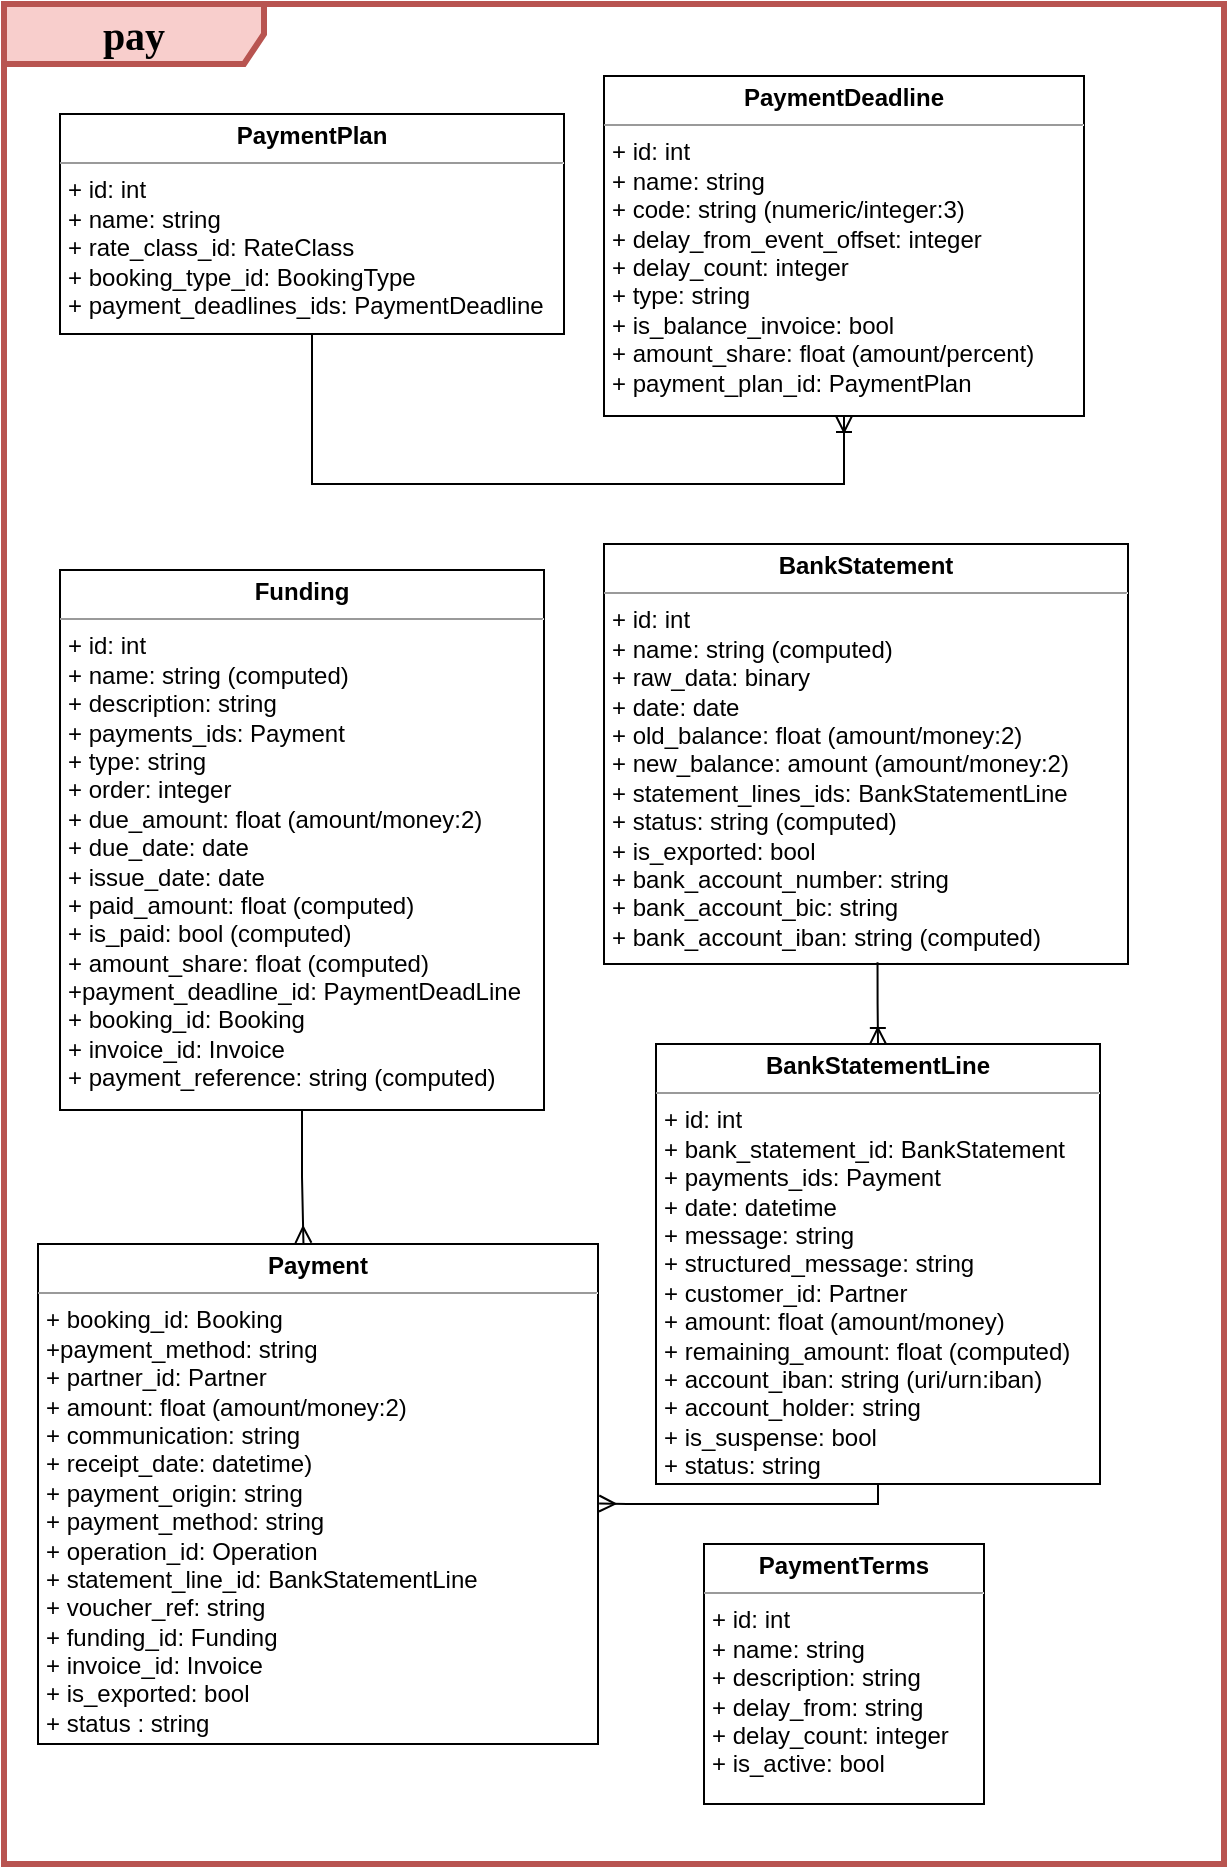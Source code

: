 <mxfile version="21.4.0" type="device">
  <diagram name="Page-1" id="ghp0YE_zzMbrd3fi-b78">
    <mxGraphModel dx="-796" dy="-1905" grid="1" gridSize="10" guides="1" tooltips="1" connect="1" arrows="1" fold="1" page="1" pageScale="1" pageWidth="827" pageHeight="1169" math="0" shadow="0">
      <root>
        <mxCell id="0" />
        <mxCell id="1" parent="0" />
        <mxCell id="iKc0290O2d6dXVYGJ7xT-1" value="&lt;font style=&quot;font-size: 20px;&quot;&gt;&lt;b&gt;pay&lt;/b&gt;&lt;/font&gt;" style="shape=umlFrame;whiteSpace=wrap;html=1;rounded=0;shadow=0;comic=0;labelBackgroundColor=none;strokeWidth=3;fontFamily=Verdana;fontSize=10;align=center;width=130;height=30;fillColor=#f8cecc;strokeColor=#b85450;" parent="1" vertex="1">
          <mxGeometry x="1730" y="2370" width="610" height="930" as="geometry" />
        </mxCell>
        <mxCell id="iKc0290O2d6dXVYGJ7xT-2" value="&lt;p style=&quot;margin: 0px ; margin-top: 4px ; text-align: center&quot;&gt;&lt;b&gt;Payment&lt;/b&gt;&lt;/p&gt;&lt;hr size=&quot;1&quot;&gt;&lt;p style=&quot;margin: 0px ; margin-left: 4px&quot;&gt;&lt;span style=&quot;background-color: initial;&quot;&gt;+ booking_id: Booking&lt;/span&gt;&lt;br&gt;&lt;/p&gt;&lt;p style=&quot;margin: 0px 0px 0px 4px;&quot;&gt;+&lt;span style=&quot;background-color: initial;&quot;&gt;payment_method: string&lt;/span&gt;&lt;/p&gt;&lt;p style=&quot;margin: 0px 0px 0px 4px;&quot;&gt;+ partner_id: Partner&lt;/p&gt;&lt;p style=&quot;margin: 0px 0px 0px 4px;&quot;&gt;+ amount: float (amount/money:2)&lt;/p&gt;&lt;p style=&quot;margin: 0px 0px 0px 4px;&quot;&gt;+ communication: string&lt;/p&gt;&lt;p style=&quot;margin: 0px 0px 0px 4px;&quot;&gt;+ receipt_date: datetime)&lt;/p&gt;&lt;p style=&quot;margin: 0px 0px 0px 4px;&quot;&gt;+ payment_origin: string&lt;/p&gt;&lt;p style=&quot;margin: 0px 0px 0px 4px;&quot;&gt;+ payment_method: string&lt;/p&gt;&lt;p style=&quot;margin: 0px 0px 0px 4px;&quot;&gt;+ operation_id: Operation&lt;/p&gt;&lt;p style=&quot;margin: 0px 0px 0px 4px;&quot;&gt;+ statement_line_id: BankStatementLine&lt;/p&gt;&lt;p style=&quot;margin: 0px 0px 0px 4px;&quot;&gt;+ voucher_ref: string&lt;/p&gt;&lt;p style=&quot;margin: 0px 0px 0px 4px;&quot;&gt;+ funding_id: Funding&lt;/p&gt;&lt;p style=&quot;margin: 0px 0px 0px 4px;&quot;&gt;+ invoice_id: Invoice&lt;/p&gt;&lt;p style=&quot;margin: 0px 0px 0px 4px;&quot;&gt;+ is_exported: bool&lt;/p&gt;&lt;p style=&quot;margin: 0px 0px 0px 4px;&quot;&gt;+&amp;nbsp;status : string&lt;/p&gt;" style="verticalAlign=top;align=left;overflow=fill;fontSize=12;fontFamily=Helvetica;html=1;rounded=0;shadow=0;comic=0;labelBackgroundColor=none;strokeWidth=1" parent="1" vertex="1">
          <mxGeometry x="1747" y="2990" width="280" height="250" as="geometry" />
        </mxCell>
        <mxCell id="iKc0290O2d6dXVYGJ7xT-3" value="&lt;p style=&quot;margin: 0px ; margin-top: 4px ; text-align: center&quot;&gt;&lt;b&gt;BankStatement&lt;/b&gt;&lt;/p&gt;&lt;hr size=&quot;1&quot;&gt;&lt;p style=&quot;margin: 0px ; margin-left: 4px&quot;&gt;+ id: int&lt;/p&gt;&lt;p style=&quot;margin: 0px ; margin-left: 4px&quot;&gt;+ name: string (computed)&lt;/p&gt;&lt;p style=&quot;margin: 0px ; margin-left: 4px&quot;&gt;+ raw_data: binary&lt;/p&gt;&lt;p style=&quot;margin: 0px ; margin-left: 4px&quot;&gt;+ date: date&lt;/p&gt;&lt;p style=&quot;margin: 0px ; margin-left: 4px&quot;&gt;+ old_balance: float (amount/money:2)&lt;/p&gt;&lt;p style=&quot;margin: 0px ; margin-left: 4px&quot;&gt;+ new_balance: amount (amount/money:2)&lt;/p&gt;&lt;p style=&quot;margin: 0px ; margin-left: 4px&quot;&gt;+ statement_lines_ids: BankStatementLine&lt;/p&gt;&lt;p style=&quot;margin: 0px ; margin-left: 4px&quot;&gt;+ status: string (computed)&lt;/p&gt;&lt;p style=&quot;margin: 0px ; margin-left: 4px&quot;&gt;+ is_exported: bool&lt;/p&gt;&lt;p style=&quot;margin: 0px ; margin-left: 4px&quot;&gt;+ bank_account_number: string&lt;/p&gt;&lt;p style=&quot;margin: 0px ; margin-left: 4px&quot;&gt;+ bank_account_bic: string&lt;/p&gt;&lt;p style=&quot;margin: 0px ; margin-left: 4px&quot;&gt;+ bank_account_iban: string (computed)&lt;/p&gt;&lt;p style=&quot;margin: 0px ; margin-left: 4px&quot;&gt;&lt;br&gt;&lt;/p&gt;&lt;p style=&quot;margin: 0px ; margin-left: 4px&quot;&gt;&lt;br&gt;&lt;/p&gt;&lt;p style=&quot;margin: 0px 0px 0px 4px;&quot;&gt;&lt;br&gt;&lt;/p&gt;&lt;p style=&quot;margin: 0px 0px 0px 4px;&quot;&gt;&lt;br&gt;&lt;/p&gt;&lt;p style=&quot;margin: 0px 0px 0px 4px;&quot;&gt;&lt;br&gt;&lt;/p&gt;&lt;p style=&quot;margin: 0px 0px 0px 4px;&quot;&gt;&lt;br&gt;&lt;/p&gt;&lt;p style=&quot;margin: 0px 0px 0px 4px;&quot;&gt;&lt;br&gt;&lt;/p&gt;" style="verticalAlign=top;align=left;overflow=fill;fontSize=12;fontFamily=Helvetica;html=1;rounded=0;shadow=0;comic=0;labelBackgroundColor=none;strokeWidth=1" parent="1" vertex="1">
          <mxGeometry x="2030" y="2640" width="262" height="210" as="geometry" />
        </mxCell>
        <mxCell id="iKc0290O2d6dXVYGJ7xT-4" style="edgeStyle=orthogonalEdgeStyle;rounded=0;orthogonalLoop=1;jettySize=auto;html=1;startArrow=none;startFill=0;endArrow=ERoneToMany;endFill=0;exitX=0.522;exitY=0.996;exitDx=0;exitDy=0;exitPerimeter=0;" parent="1" source="iKc0290O2d6dXVYGJ7xT-3" target="iKc0290O2d6dXVYGJ7xT-5" edge="1">
          <mxGeometry relative="1" as="geometry" />
        </mxCell>
        <mxCell id="iKc0290O2d6dXVYGJ7xT-5" value="&lt;p style=&quot;margin: 0px ; margin-top: 4px ; text-align: center&quot;&gt;&lt;b&gt;BankStatementLine&lt;/b&gt;&lt;/p&gt;&lt;hr size=&quot;1&quot;&gt;&lt;p style=&quot;margin: 0px ; margin-left: 4px&quot;&gt;+ id: int&lt;/p&gt;&lt;p style=&quot;margin: 0px ; margin-left: 4px&quot;&gt;+ bank_statement_id: BankStatement&lt;/p&gt;&lt;p style=&quot;margin: 0px ; margin-left: 4px&quot;&gt;+ payments_ids: Payment&lt;/p&gt;&lt;p style=&quot;margin: 0px ; margin-left: 4px&quot;&gt;+ date: datetime&lt;/p&gt;&lt;p style=&quot;margin: 0px ; margin-left: 4px&quot;&gt;+ message: string&lt;/p&gt;&lt;p style=&quot;margin: 0px ; margin-left: 4px&quot;&gt;+ structured_message: string&lt;/p&gt;&lt;p style=&quot;margin: 0px ; margin-left: 4px&quot;&gt;+ customer_id: Partner&lt;/p&gt;&lt;p style=&quot;margin: 0px ; margin-left: 4px&quot;&gt;+ amount: float (amount/money)&lt;/p&gt;&lt;p style=&quot;margin: 0px ; margin-left: 4px&quot;&gt;+ remaining_amount: float (computed)&lt;/p&gt;&lt;p style=&quot;margin: 0px ; margin-left: 4px&quot;&gt;+ account_iban: string (uri/urn:iban)&lt;/p&gt;&lt;p style=&quot;margin: 0px ; margin-left: 4px&quot;&gt;+ account_holder: string&lt;/p&gt;&lt;p style=&quot;margin: 0px ; margin-left: 4px&quot;&gt;+ is_suspense: bool&lt;/p&gt;&lt;p style=&quot;margin: 0px ; margin-left: 4px&quot;&gt;+ status: string&lt;/p&gt;&lt;p style=&quot;margin: 0px ; margin-left: 4px&quot;&gt;&lt;br&gt;&lt;/p&gt;&lt;p style=&quot;margin: 0px ; margin-left: 4px&quot;&gt;&lt;br&gt;&lt;/p&gt;&lt;p style=&quot;margin: 0px ; margin-left: 4px&quot;&gt;&lt;br&gt;&lt;/p&gt;&lt;p style=&quot;margin: 0px 0px 0px 4px;&quot;&gt;&lt;br&gt;&lt;/p&gt;&lt;p style=&quot;margin: 0px 0px 0px 4px;&quot;&gt;&lt;br&gt;&lt;/p&gt;&lt;p style=&quot;margin: 0px 0px 0px 4px;&quot;&gt;&lt;br&gt;&lt;/p&gt;&lt;p style=&quot;margin: 0px 0px 0px 4px;&quot;&gt;&lt;br&gt;&lt;/p&gt;&lt;p style=&quot;margin: 0px 0px 0px 4px;&quot;&gt;&lt;br&gt;&lt;/p&gt;" style="verticalAlign=top;align=left;overflow=fill;fontSize=12;fontFamily=Helvetica;html=1;rounded=0;shadow=0;comic=0;labelBackgroundColor=none;strokeWidth=1" parent="1" vertex="1">
          <mxGeometry x="2056" y="2890" width="222" height="220" as="geometry" />
        </mxCell>
        <mxCell id="iKc0290O2d6dXVYGJ7xT-6" value="&lt;p style=&quot;margin: 0px ; margin-top: 4px ; text-align: center&quot;&gt;&lt;b&gt;PaymentDeadline&lt;/b&gt;&lt;/p&gt;&lt;hr size=&quot;1&quot;&gt;&lt;p style=&quot;margin: 0px ; margin-left: 4px&quot;&gt;+ id: int&lt;/p&gt;&lt;p style=&quot;margin: 0px ; margin-left: 4px&quot;&gt;+ name: string&lt;/p&gt;&lt;p style=&quot;margin: 0px ; margin-left: 4px&quot;&gt;+ code: string (numeric/integer:3)&lt;/p&gt;&lt;p style=&quot;margin: 0px ; margin-left: 4px&quot;&gt;+ delay_from_event_offset: integer&lt;/p&gt;&lt;p style=&quot;margin: 0px ; margin-left: 4px&quot;&gt;+ delay_count: integer&lt;/p&gt;&lt;p style=&quot;margin: 0px ; margin-left: 4px&quot;&gt;+ type: string&lt;/p&gt;&lt;p style=&quot;margin: 0px ; margin-left: 4px&quot;&gt;+ is_balance_invoice: bool&lt;/p&gt;&lt;p style=&quot;margin: 0px ; margin-left: 4px&quot;&gt;+ amount_share: float (amount/percent)&lt;/p&gt;&lt;p style=&quot;margin: 0px ; margin-left: 4px&quot;&gt;+ payment_plan_id: PaymentPlan&lt;/p&gt;&lt;p style=&quot;margin: 0px ; margin-left: 4px&quot;&gt;&lt;br&gt;&lt;/p&gt;&lt;p style=&quot;margin: 0px 0px 0px 4px;&quot;&gt;&lt;br&gt;&lt;/p&gt;&lt;p style=&quot;margin: 0px 0px 0px 4px;&quot;&gt;&lt;br&gt;&lt;/p&gt;&lt;p style=&quot;margin: 0px 0px 0px 4px;&quot;&gt;&lt;br&gt;&lt;/p&gt;&lt;p style=&quot;margin: 0px 0px 0px 4px;&quot;&gt;&lt;br&gt;&lt;/p&gt;&lt;p style=&quot;margin: 0px 0px 0px 4px;&quot;&gt;&lt;br&gt;&lt;/p&gt;" style="verticalAlign=top;align=left;overflow=fill;fontSize=12;fontFamily=Helvetica;html=1;rounded=0;shadow=0;comic=0;labelBackgroundColor=none;strokeWidth=1" parent="1" vertex="1">
          <mxGeometry x="2030" y="2406" width="240" height="170" as="geometry" />
        </mxCell>
        <mxCell id="iKc0290O2d6dXVYGJ7xT-7" value="&lt;p style=&quot;margin: 0px ; margin-top: 4px ; text-align: center&quot;&gt;&lt;b&gt;PaymentPlan&lt;/b&gt;&lt;/p&gt;&lt;hr size=&quot;1&quot;&gt;&lt;p style=&quot;margin: 0px ; margin-left: 4px&quot;&gt;+ id: int&lt;/p&gt;&lt;p style=&quot;margin: 0px ; margin-left: 4px&quot;&gt;+ name: string&lt;/p&gt;&lt;p style=&quot;margin: 0px ; margin-left: 4px&quot;&gt;+ rate_class_id: RateClass&lt;/p&gt;&lt;p style=&quot;margin: 0px ; margin-left: 4px&quot;&gt;+ booking_type_id: BookingType&lt;/p&gt;&lt;p style=&quot;margin: 0px ; margin-left: 4px&quot;&gt;+ payment_deadlines_ids: PaymentDeadline&lt;/p&gt;&lt;p style=&quot;margin: 0px ; margin-left: 4px&quot;&gt;&lt;br&gt;&lt;/p&gt;&lt;p style=&quot;margin: 0px ; margin-left: 4px&quot;&gt;&lt;br&gt;&lt;/p&gt;&lt;p style=&quot;margin: 0px 0px 0px 4px;&quot;&gt;&lt;br&gt;&lt;/p&gt;&lt;p style=&quot;margin: 0px 0px 0px 4px;&quot;&gt;&lt;br&gt;&lt;/p&gt;&lt;p style=&quot;margin: 0px 0px 0px 4px;&quot;&gt;&lt;br&gt;&lt;/p&gt;&lt;p style=&quot;margin: 0px 0px 0px 4px;&quot;&gt;&lt;br&gt;&lt;/p&gt;&lt;p style=&quot;margin: 0px 0px 0px 4px;&quot;&gt;&lt;br&gt;&lt;/p&gt;" style="verticalAlign=top;align=left;overflow=fill;fontSize=12;fontFamily=Helvetica;html=1;rounded=0;shadow=0;comic=0;labelBackgroundColor=none;strokeWidth=1" parent="1" vertex="1">
          <mxGeometry x="1758" y="2425" width="252" height="110" as="geometry" />
        </mxCell>
        <mxCell id="iKc0290O2d6dXVYGJ7xT-8" value="&lt;p style=&quot;margin: 0px ; margin-top: 4px ; text-align: center&quot;&gt;&lt;b&gt;PaymentTerms&lt;/b&gt;&lt;/p&gt;&lt;hr size=&quot;1&quot;&gt;&lt;p style=&quot;margin: 0px ; margin-left: 4px&quot;&gt;+ id: int&lt;/p&gt;&lt;p style=&quot;margin: 0px ; margin-left: 4px&quot;&gt;+ name: string&lt;/p&gt;&lt;p style=&quot;margin: 0px ; margin-left: 4px&quot;&gt;+ description: string&lt;/p&gt;&lt;p style=&quot;margin: 0px ; margin-left: 4px&quot;&gt;+ delay_from: string&lt;/p&gt;&lt;p style=&quot;margin: 0px ; margin-left: 4px&quot;&gt;+ delay_count: integer&lt;/p&gt;&lt;p style=&quot;margin: 0px ; margin-left: 4px&quot;&gt;+ is_active: bool&lt;/p&gt;&lt;p style=&quot;margin: 0px ; margin-left: 4px&quot;&gt;&lt;br&gt;&lt;/p&gt;&lt;p style=&quot;margin: 0px ; margin-left: 4px&quot;&gt;&lt;br&gt;&lt;/p&gt;&lt;p style=&quot;margin: 0px 0px 0px 4px;&quot;&gt;&lt;br&gt;&lt;/p&gt;&lt;p style=&quot;margin: 0px 0px 0px 4px;&quot;&gt;&lt;br&gt;&lt;/p&gt;&lt;p style=&quot;margin: 0px 0px 0px 4px;&quot;&gt;&lt;br&gt;&lt;/p&gt;&lt;p style=&quot;margin: 0px 0px 0px 4px;&quot;&gt;&lt;br&gt;&lt;/p&gt;&lt;p style=&quot;margin: 0px 0px 0px 4px;&quot;&gt;&lt;br&gt;&lt;/p&gt;" style="verticalAlign=top;align=left;overflow=fill;fontSize=12;fontFamily=Helvetica;html=1;rounded=0;shadow=0;comic=0;labelBackgroundColor=none;strokeWidth=1" parent="1" vertex="1">
          <mxGeometry x="2080" y="3140" width="140" height="130" as="geometry" />
        </mxCell>
        <mxCell id="iKc0290O2d6dXVYGJ7xT-9" value="&lt;p style=&quot;margin: 0px ; margin-top: 4px ; text-align: center&quot;&gt;&lt;b&gt;Funding&lt;/b&gt;&lt;/p&gt;&lt;hr size=&quot;1&quot;&gt;&lt;p style=&quot;margin: 0px ; margin-left: 4px&quot;&gt;+ id: int&lt;/p&gt;&lt;p style=&quot;margin: 0px 0px 0px 4px;&quot;&gt;+ name: string (computed)&lt;/p&gt;&lt;p style=&quot;margin: 0px 0px 0px 4px;&quot;&gt;+ description: string&lt;br&gt;&lt;/p&gt;&lt;p style=&quot;border-color: var(--border-color); margin: 0px 0px 0px 4px;&quot;&gt;+ payments_ids: Payment&lt;/p&gt;&lt;p style=&quot;border-color: var(--border-color); margin: 0px 0px 0px 4px;&quot;&gt;+ type: string&lt;br&gt;&lt;/p&gt;&lt;p style=&quot;border-color: var(--border-color); margin: 0px 0px 0px 4px;&quot;&gt;+ order: integer&lt;br&gt;&lt;/p&gt;&lt;p style=&quot;border-color: var(--border-color); margin: 0px 0px 0px 4px;&quot;&gt;&lt;span style=&quot;background-color: initial;&quot;&gt;+ due_amount: float (amount/money:2)&lt;/span&gt;&lt;br&gt;&lt;/p&gt;&lt;p style=&quot;border-color: var(--border-color); margin: 0px 0px 0px 4px;&quot;&gt;+ due_date: date&lt;/p&gt;&lt;p style=&quot;border-color: var(--border-color); margin: 0px 0px 0px 4px;&quot;&gt;+ issue_date: date&lt;/p&gt;&lt;p style=&quot;border-color: var(--border-color); margin: 0px 0px 0px 4px;&quot;&gt;+ paid_amount: float (computed)&lt;br&gt;&lt;/p&gt;&lt;p style=&quot;margin: 0px 0px 0px 4px;&quot;&gt;+ is_paid: bool (computed)&lt;br&gt;&lt;/p&gt;&lt;p style=&quot;margin: 0px 0px 0px 4px;&quot;&gt;&lt;span style=&quot;background-color: initial;&quot;&gt;+ amount_share: float (computed)&lt;/span&gt;&lt;br&gt;&lt;/p&gt;&lt;p style=&quot;margin: 0px 0px 0px 4px;&quot;&gt;+payment_deadline_id: PaymentDeadLine&lt;br&gt;&lt;/p&gt;&lt;p style=&quot;margin: 0px 0px 0px 4px;&quot;&gt;+ booking_id: Booking&lt;/p&gt;&lt;p style=&quot;margin: 0px 0px 0px 4px;&quot;&gt;&lt;span style=&quot;background-color: initial;&quot;&gt;+ invoice_id: Invoice&lt;/span&gt;&lt;br&gt;&lt;/p&gt;&lt;p style=&quot;margin: 0px 0px 0px 4px;&quot;&gt;+ payment_reference: string (computed)&lt;/p&gt;&lt;p style=&quot;margin: 0px 0px 0px 4px;&quot;&gt;&lt;br&gt;&lt;/p&gt;&lt;p style=&quot;margin: 0px 0px 0px 4px;&quot;&gt;&lt;br&gt;&lt;/p&gt;" style="verticalAlign=top;align=left;overflow=fill;fontSize=12;fontFamily=Helvetica;html=1;rounded=0;shadow=0;comic=0;labelBackgroundColor=none;strokeWidth=1" parent="1" vertex="1">
          <mxGeometry x="1758" y="2653" width="242" height="270" as="geometry" />
        </mxCell>
        <mxCell id="iKc0290O2d6dXVYGJ7xT-10" value="" style="edgeStyle=orthogonalEdgeStyle;fontSize=12;html=1;endArrow=ERmany;rounded=0;entryX=1.002;entryY=0.519;entryDx=0;entryDy=0;exitX=0.5;exitY=1;exitDx=0;exitDy=0;entryPerimeter=0;" parent="1" source="iKc0290O2d6dXVYGJ7xT-5" target="iKc0290O2d6dXVYGJ7xT-2" edge="1">
          <mxGeometry width="100" height="100" relative="1" as="geometry">
            <mxPoint x="2270" y="3171" as="sourcePoint" />
            <mxPoint x="2370" y="3071" as="targetPoint" />
          </mxGeometry>
        </mxCell>
        <mxCell id="iKc0290O2d6dXVYGJ7xT-11" value="" style="edgeStyle=orthogonalEdgeStyle;fontSize=12;html=1;endArrow=ERmany;rounded=0;entryX=0.474;entryY=-0.002;entryDx=0;entryDy=0;exitX=0.5;exitY=1;exitDx=0;exitDy=0;entryPerimeter=0;" parent="1" source="iKc0290O2d6dXVYGJ7xT-9" target="iKc0290O2d6dXVYGJ7xT-2" edge="1">
          <mxGeometry width="100" height="100" relative="1" as="geometry">
            <mxPoint x="2148" y="3120" as="sourcePoint" />
            <mxPoint x="2038" y="3268" as="targetPoint" />
          </mxGeometry>
        </mxCell>
        <mxCell id="iKc0290O2d6dXVYGJ7xT-12" value="" style="edgeStyle=orthogonalEdgeStyle;fontSize=12;html=1;endArrow=ERoneToMany;rounded=0;exitX=0.5;exitY=1;exitDx=0;exitDy=0;entryX=0.5;entryY=1;entryDx=0;entryDy=0;" parent="1" source="iKc0290O2d6dXVYGJ7xT-7" target="iKc0290O2d6dXVYGJ7xT-6" edge="1">
          <mxGeometry width="100" height="100" relative="1" as="geometry">
            <mxPoint x="1890" y="2551" as="sourcePoint" />
            <mxPoint x="1990" y="2451" as="targetPoint" />
            <Array as="points">
              <mxPoint x="1884" y="2610" />
              <mxPoint x="2150" y="2610" />
            </Array>
          </mxGeometry>
        </mxCell>
      </root>
    </mxGraphModel>
  </diagram>
</mxfile>
